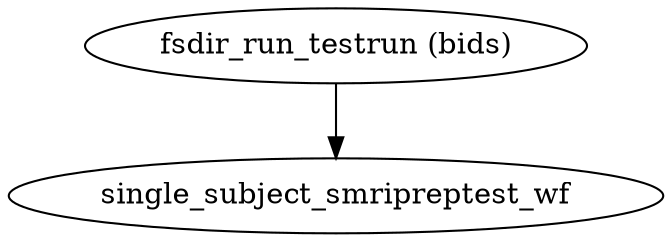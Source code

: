 strict digraph  {
"fsdir_run_testrun (bids)";
single_subject_smripreptest_wf;
"fsdir_run_testrun (bids)" -> single_subject_smripreptest_wf;
}
